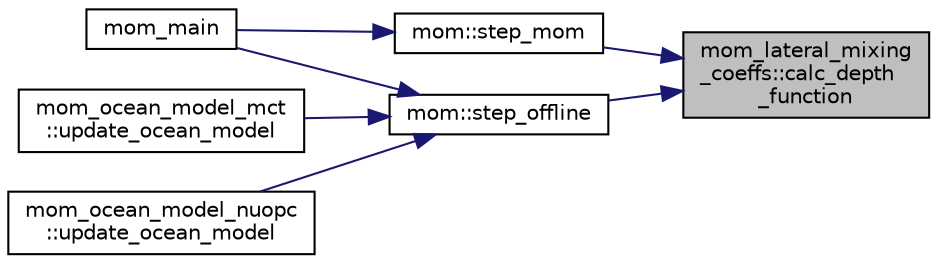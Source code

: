 digraph "mom_lateral_mixing_coeffs::calc_depth_function"
{
 // INTERACTIVE_SVG=YES
 // LATEX_PDF_SIZE
  edge [fontname="Helvetica",fontsize="10",labelfontname="Helvetica",labelfontsize="10"];
  node [fontname="Helvetica",fontsize="10",shape=record];
  rankdir="RL";
  Node1 [label="mom_lateral_mixing\l_coeffs::calc_depth\l_function",height=0.2,width=0.4,color="black", fillcolor="grey75", style="filled", fontcolor="black",tooltip="Calculates the non-dimensional depth functions."];
  Node1 -> Node2 [dir="back",color="midnightblue",fontsize="10",style="solid",fontname="Helvetica"];
  Node2 [label="mom::step_mom",height=0.2,width=0.4,color="black", fillcolor="white", style="filled",URL="$namespacemom.html#ad55f786e26bcd3445a7224f2fad54f7e",tooltip="This subroutine orchestrates the time stepping of MOM. The adiabatic dynamics are stepped by calls to..."];
  Node2 -> Node3 [dir="back",color="midnightblue",fontsize="10",style="solid",fontname="Helvetica"];
  Node3 [label="mom_main",height=0.2,width=0.4,color="black", fillcolor="white", style="filled",URL="$MOM__driver_8F90.html#a08fffeb2d8e8acbf9ed4609be6d258c6",tooltip=" "];
  Node1 -> Node4 [dir="back",color="midnightblue",fontsize="10",style="solid",fontname="Helvetica"];
  Node4 [label="mom::step_offline",height=0.2,width=0.4,color="black", fillcolor="white", style="filled",URL="$namespacemom.html#ade4f7557fcda73ffc12284d3cecf4182",tooltip="step_offline is the main driver for running tracers offline in MOM6. This has been primarily develope..."];
  Node4 -> Node3 [dir="back",color="midnightblue",fontsize="10",style="solid",fontname="Helvetica"];
  Node4 -> Node5 [dir="back",color="midnightblue",fontsize="10",style="solid",fontname="Helvetica"];
  Node5 [label="mom_ocean_model_mct\l::update_ocean_model",height=0.2,width=0.4,color="black", fillcolor="white", style="filled",URL="$namespacemom__ocean__model__mct.html#a422ba42ca07c0bf28ec5113aba4f1e96",tooltip="update_ocean_model uses the forcing in Ice_ocean_boundary to advance the ocean model's state from the..."];
  Node4 -> Node6 [dir="back",color="midnightblue",fontsize="10",style="solid",fontname="Helvetica"];
  Node6 [label="mom_ocean_model_nuopc\l::update_ocean_model",height=0.2,width=0.4,color="black", fillcolor="white", style="filled",URL="$namespacemom__ocean__model__nuopc.html#a02a87b4944febcc6828c55e8e4375e62",tooltip="update_ocean_model uses the forcing in Ice_ocean_boundary to advance the ocean model's state from the..."];
}
